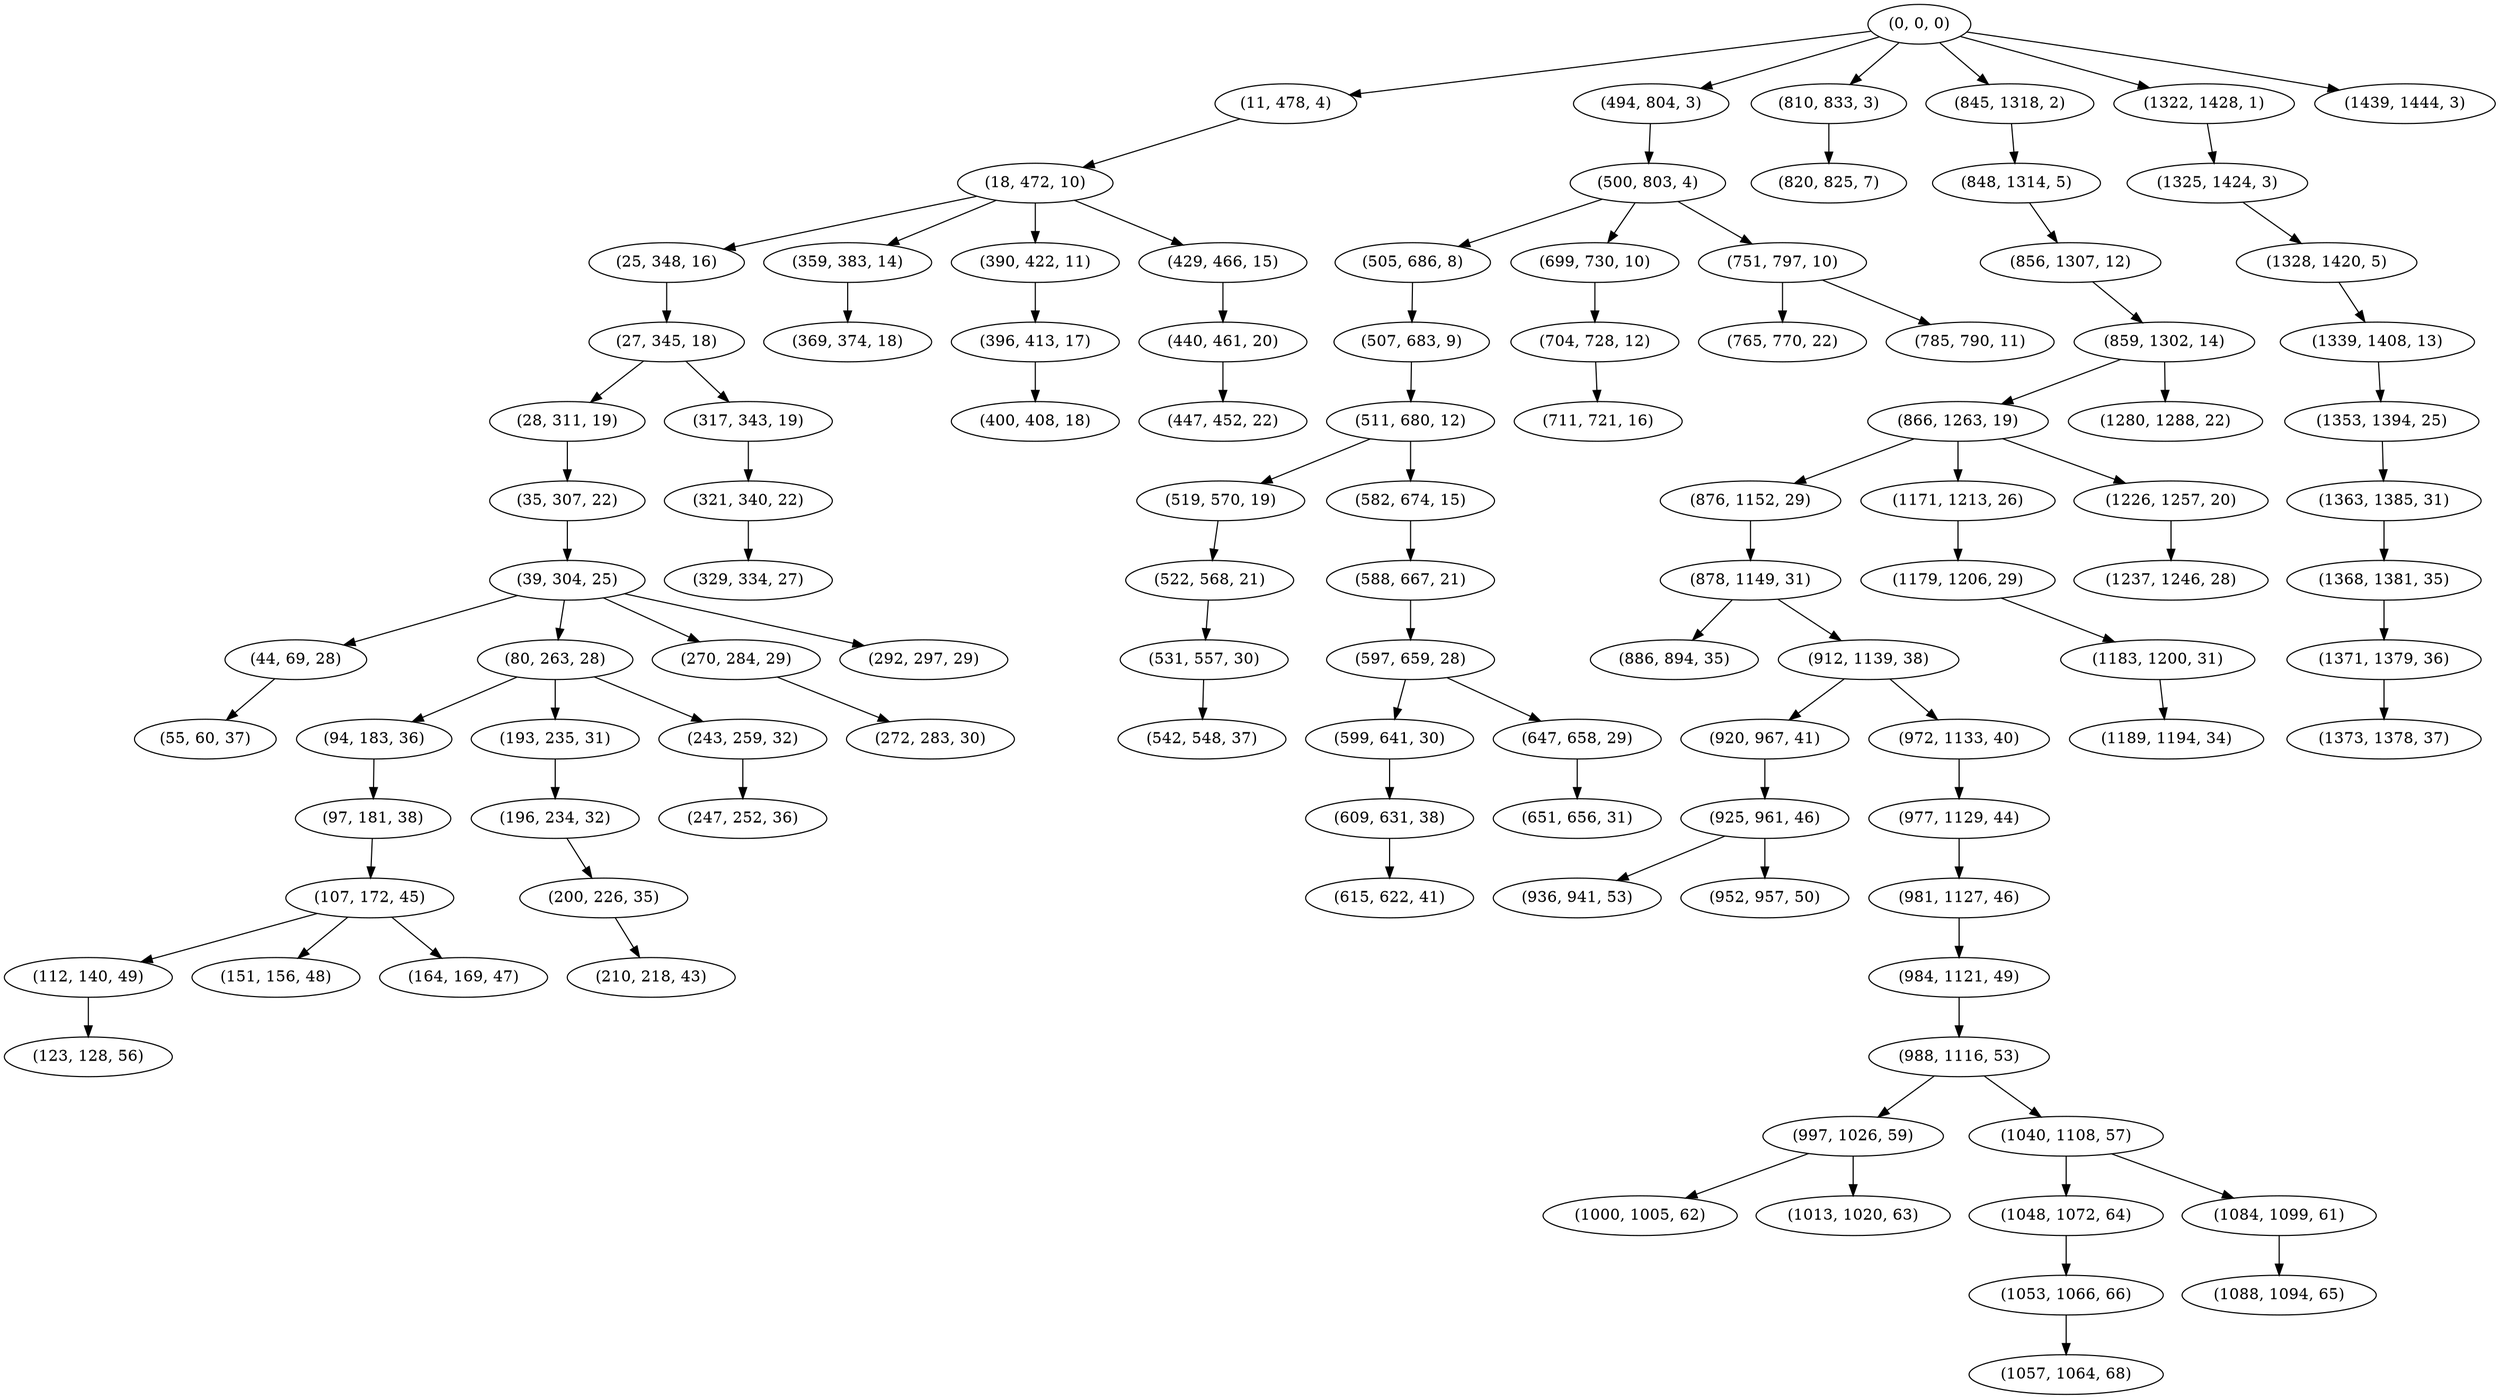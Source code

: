 digraph tree {
    "(0, 0, 0)";
    "(11, 478, 4)";
    "(18, 472, 10)";
    "(25, 348, 16)";
    "(27, 345, 18)";
    "(28, 311, 19)";
    "(35, 307, 22)";
    "(39, 304, 25)";
    "(44, 69, 28)";
    "(55, 60, 37)";
    "(80, 263, 28)";
    "(94, 183, 36)";
    "(97, 181, 38)";
    "(107, 172, 45)";
    "(112, 140, 49)";
    "(123, 128, 56)";
    "(151, 156, 48)";
    "(164, 169, 47)";
    "(193, 235, 31)";
    "(196, 234, 32)";
    "(200, 226, 35)";
    "(210, 218, 43)";
    "(243, 259, 32)";
    "(247, 252, 36)";
    "(270, 284, 29)";
    "(272, 283, 30)";
    "(292, 297, 29)";
    "(317, 343, 19)";
    "(321, 340, 22)";
    "(329, 334, 27)";
    "(359, 383, 14)";
    "(369, 374, 18)";
    "(390, 422, 11)";
    "(396, 413, 17)";
    "(400, 408, 18)";
    "(429, 466, 15)";
    "(440, 461, 20)";
    "(447, 452, 22)";
    "(494, 804, 3)";
    "(500, 803, 4)";
    "(505, 686, 8)";
    "(507, 683, 9)";
    "(511, 680, 12)";
    "(519, 570, 19)";
    "(522, 568, 21)";
    "(531, 557, 30)";
    "(542, 548, 37)";
    "(582, 674, 15)";
    "(588, 667, 21)";
    "(597, 659, 28)";
    "(599, 641, 30)";
    "(609, 631, 38)";
    "(615, 622, 41)";
    "(647, 658, 29)";
    "(651, 656, 31)";
    "(699, 730, 10)";
    "(704, 728, 12)";
    "(711, 721, 16)";
    "(751, 797, 10)";
    "(765, 770, 22)";
    "(785, 790, 11)";
    "(810, 833, 3)";
    "(820, 825, 7)";
    "(845, 1318, 2)";
    "(848, 1314, 5)";
    "(856, 1307, 12)";
    "(859, 1302, 14)";
    "(866, 1263, 19)";
    "(876, 1152, 29)";
    "(878, 1149, 31)";
    "(886, 894, 35)";
    "(912, 1139, 38)";
    "(920, 967, 41)";
    "(925, 961, 46)";
    "(936, 941, 53)";
    "(952, 957, 50)";
    "(972, 1133, 40)";
    "(977, 1129, 44)";
    "(981, 1127, 46)";
    "(984, 1121, 49)";
    "(988, 1116, 53)";
    "(997, 1026, 59)";
    "(1000, 1005, 62)";
    "(1013, 1020, 63)";
    "(1040, 1108, 57)";
    "(1048, 1072, 64)";
    "(1053, 1066, 66)";
    "(1057, 1064, 68)";
    "(1084, 1099, 61)";
    "(1088, 1094, 65)";
    "(1171, 1213, 26)";
    "(1179, 1206, 29)";
    "(1183, 1200, 31)";
    "(1189, 1194, 34)";
    "(1226, 1257, 20)";
    "(1237, 1246, 28)";
    "(1280, 1288, 22)";
    "(1322, 1428, 1)";
    "(1325, 1424, 3)";
    "(1328, 1420, 5)";
    "(1339, 1408, 13)";
    "(1353, 1394, 25)";
    "(1363, 1385, 31)";
    "(1368, 1381, 35)";
    "(1371, 1379, 36)";
    "(1373, 1378, 37)";
    "(1439, 1444, 3)";
    "(0, 0, 0)" -> "(11, 478, 4)";
    "(0, 0, 0)" -> "(494, 804, 3)";
    "(0, 0, 0)" -> "(810, 833, 3)";
    "(0, 0, 0)" -> "(845, 1318, 2)";
    "(0, 0, 0)" -> "(1322, 1428, 1)";
    "(0, 0, 0)" -> "(1439, 1444, 3)";
    "(11, 478, 4)" -> "(18, 472, 10)";
    "(18, 472, 10)" -> "(25, 348, 16)";
    "(18, 472, 10)" -> "(359, 383, 14)";
    "(18, 472, 10)" -> "(390, 422, 11)";
    "(18, 472, 10)" -> "(429, 466, 15)";
    "(25, 348, 16)" -> "(27, 345, 18)";
    "(27, 345, 18)" -> "(28, 311, 19)";
    "(27, 345, 18)" -> "(317, 343, 19)";
    "(28, 311, 19)" -> "(35, 307, 22)";
    "(35, 307, 22)" -> "(39, 304, 25)";
    "(39, 304, 25)" -> "(44, 69, 28)";
    "(39, 304, 25)" -> "(80, 263, 28)";
    "(39, 304, 25)" -> "(270, 284, 29)";
    "(39, 304, 25)" -> "(292, 297, 29)";
    "(44, 69, 28)" -> "(55, 60, 37)";
    "(80, 263, 28)" -> "(94, 183, 36)";
    "(80, 263, 28)" -> "(193, 235, 31)";
    "(80, 263, 28)" -> "(243, 259, 32)";
    "(94, 183, 36)" -> "(97, 181, 38)";
    "(97, 181, 38)" -> "(107, 172, 45)";
    "(107, 172, 45)" -> "(112, 140, 49)";
    "(107, 172, 45)" -> "(151, 156, 48)";
    "(107, 172, 45)" -> "(164, 169, 47)";
    "(112, 140, 49)" -> "(123, 128, 56)";
    "(193, 235, 31)" -> "(196, 234, 32)";
    "(196, 234, 32)" -> "(200, 226, 35)";
    "(200, 226, 35)" -> "(210, 218, 43)";
    "(243, 259, 32)" -> "(247, 252, 36)";
    "(270, 284, 29)" -> "(272, 283, 30)";
    "(317, 343, 19)" -> "(321, 340, 22)";
    "(321, 340, 22)" -> "(329, 334, 27)";
    "(359, 383, 14)" -> "(369, 374, 18)";
    "(390, 422, 11)" -> "(396, 413, 17)";
    "(396, 413, 17)" -> "(400, 408, 18)";
    "(429, 466, 15)" -> "(440, 461, 20)";
    "(440, 461, 20)" -> "(447, 452, 22)";
    "(494, 804, 3)" -> "(500, 803, 4)";
    "(500, 803, 4)" -> "(505, 686, 8)";
    "(500, 803, 4)" -> "(699, 730, 10)";
    "(500, 803, 4)" -> "(751, 797, 10)";
    "(505, 686, 8)" -> "(507, 683, 9)";
    "(507, 683, 9)" -> "(511, 680, 12)";
    "(511, 680, 12)" -> "(519, 570, 19)";
    "(511, 680, 12)" -> "(582, 674, 15)";
    "(519, 570, 19)" -> "(522, 568, 21)";
    "(522, 568, 21)" -> "(531, 557, 30)";
    "(531, 557, 30)" -> "(542, 548, 37)";
    "(582, 674, 15)" -> "(588, 667, 21)";
    "(588, 667, 21)" -> "(597, 659, 28)";
    "(597, 659, 28)" -> "(599, 641, 30)";
    "(597, 659, 28)" -> "(647, 658, 29)";
    "(599, 641, 30)" -> "(609, 631, 38)";
    "(609, 631, 38)" -> "(615, 622, 41)";
    "(647, 658, 29)" -> "(651, 656, 31)";
    "(699, 730, 10)" -> "(704, 728, 12)";
    "(704, 728, 12)" -> "(711, 721, 16)";
    "(751, 797, 10)" -> "(765, 770, 22)";
    "(751, 797, 10)" -> "(785, 790, 11)";
    "(810, 833, 3)" -> "(820, 825, 7)";
    "(845, 1318, 2)" -> "(848, 1314, 5)";
    "(848, 1314, 5)" -> "(856, 1307, 12)";
    "(856, 1307, 12)" -> "(859, 1302, 14)";
    "(859, 1302, 14)" -> "(866, 1263, 19)";
    "(859, 1302, 14)" -> "(1280, 1288, 22)";
    "(866, 1263, 19)" -> "(876, 1152, 29)";
    "(866, 1263, 19)" -> "(1171, 1213, 26)";
    "(866, 1263, 19)" -> "(1226, 1257, 20)";
    "(876, 1152, 29)" -> "(878, 1149, 31)";
    "(878, 1149, 31)" -> "(886, 894, 35)";
    "(878, 1149, 31)" -> "(912, 1139, 38)";
    "(912, 1139, 38)" -> "(920, 967, 41)";
    "(912, 1139, 38)" -> "(972, 1133, 40)";
    "(920, 967, 41)" -> "(925, 961, 46)";
    "(925, 961, 46)" -> "(936, 941, 53)";
    "(925, 961, 46)" -> "(952, 957, 50)";
    "(972, 1133, 40)" -> "(977, 1129, 44)";
    "(977, 1129, 44)" -> "(981, 1127, 46)";
    "(981, 1127, 46)" -> "(984, 1121, 49)";
    "(984, 1121, 49)" -> "(988, 1116, 53)";
    "(988, 1116, 53)" -> "(997, 1026, 59)";
    "(988, 1116, 53)" -> "(1040, 1108, 57)";
    "(997, 1026, 59)" -> "(1000, 1005, 62)";
    "(997, 1026, 59)" -> "(1013, 1020, 63)";
    "(1040, 1108, 57)" -> "(1048, 1072, 64)";
    "(1040, 1108, 57)" -> "(1084, 1099, 61)";
    "(1048, 1072, 64)" -> "(1053, 1066, 66)";
    "(1053, 1066, 66)" -> "(1057, 1064, 68)";
    "(1084, 1099, 61)" -> "(1088, 1094, 65)";
    "(1171, 1213, 26)" -> "(1179, 1206, 29)";
    "(1179, 1206, 29)" -> "(1183, 1200, 31)";
    "(1183, 1200, 31)" -> "(1189, 1194, 34)";
    "(1226, 1257, 20)" -> "(1237, 1246, 28)";
    "(1322, 1428, 1)" -> "(1325, 1424, 3)";
    "(1325, 1424, 3)" -> "(1328, 1420, 5)";
    "(1328, 1420, 5)" -> "(1339, 1408, 13)";
    "(1339, 1408, 13)" -> "(1353, 1394, 25)";
    "(1353, 1394, 25)" -> "(1363, 1385, 31)";
    "(1363, 1385, 31)" -> "(1368, 1381, 35)";
    "(1368, 1381, 35)" -> "(1371, 1379, 36)";
    "(1371, 1379, 36)" -> "(1373, 1378, 37)";
}
